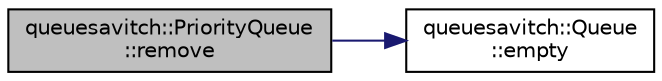 digraph "queuesavitch::PriorityQueue::remove"
{
  edge [fontname="Helvetica",fontsize="10",labelfontname="Helvetica",labelfontsize="10"];
  node [fontname="Helvetica",fontsize="10",shape=record];
  rankdir="LR";
  Node1 [label="queuesavitch::PriorityQueue\l::remove",height=0.2,width=0.4,color="black", fillcolor="grey75", style="filled", fontcolor="black"];
  Node1 -> Node2 [color="midnightblue",fontsize="10",style="solid",fontname="Helvetica"];
  Node2 [label="queuesavitch::Queue\l::empty",height=0.2,width=0.4,color="black", fillcolor="white", style="filled",URL="$classqueuesavitch_1_1Queue.html#a557c2aefa6d1c51d42a1563dab0e2cc0"];
}
